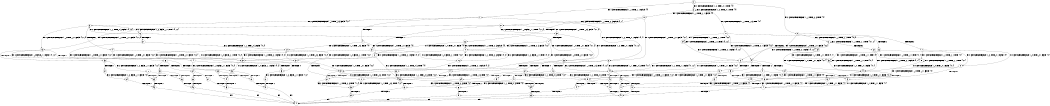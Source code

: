 digraph BCG {
size = "7, 10.5";
center = TRUE;
node [shape = circle];
0 [peripheries = 2];
0 -> 1 [label = "EX !1 !ATOMIC_EXCH_BRANCH (1, +1, TRUE, +1, 1, FALSE) !{0}"];
0 -> 2 [label = "EX !2 !ATOMIC_EXCH_BRANCH (1, +1, TRUE, +0, 3, TRUE) !{0}"];
0 -> 3 [label = "EX !0 !ATOMIC_EXCH_BRANCH (1, +0, TRUE, +0, 1, TRUE) !{0}"];
1 -> 4 [label = "TERMINATE !1"];
1 -> 5 [label = "EX !2 !ATOMIC_EXCH_BRANCH (1, +1, TRUE, +0, 3, FALSE) !{0, 1}"];
1 -> 6 [label = "EX !0 !ATOMIC_EXCH_BRANCH (1, +0, TRUE, +0, 1, FALSE) !{0, 1}"];
2 -> 7 [label = "TERMINATE !2"];
2 -> 8 [label = "EX !1 !ATOMIC_EXCH_BRANCH (1, +1, TRUE, +1, 1, TRUE) !{0, 2}"];
2 -> 9 [label = "EX !0 !ATOMIC_EXCH_BRANCH (1, +0, TRUE, +0, 1, FALSE) !{0, 2}"];
3 -> 10 [label = "EX !1 !ATOMIC_EXCH_BRANCH (1, +1, TRUE, +1, 1, FALSE) !{0}"];
3 -> 11 [label = "EX !2 !ATOMIC_EXCH_BRANCH (1, +1, TRUE, +0, 3, TRUE) !{0}"];
3 -> 3 [label = "EX !0 !ATOMIC_EXCH_BRANCH (1, +0, TRUE, +0, 1, TRUE) !{0}"];
4 -> 12 [label = "EX !2 !ATOMIC_EXCH_BRANCH (1, +1, TRUE, +0, 3, FALSE) !{0}"];
4 -> 13 [label = "EX !0 !ATOMIC_EXCH_BRANCH (1, +0, TRUE, +0, 1, FALSE) !{0}"];
5 -> 14 [label = "TERMINATE !1"];
5 -> 15 [label = "EX !0 !ATOMIC_EXCH_BRANCH (1, +0, TRUE, +0, 1, FALSE) !{0, 1, 2}"];
5 -> 16 [label = "EX !2 !ATOMIC_EXCH_BRANCH (1, +0, FALSE, +1, 1, TRUE) !{0, 1, 2}"];
6 -> 17 [label = "TERMINATE !1"];
6 -> 18 [label = "TERMINATE !0"];
6 -> 19 [label = "EX !2 !ATOMIC_EXCH_BRANCH (1, +1, TRUE, +0, 3, TRUE) !{0, 1}"];
7 -> 20 [label = "EX !1 !ATOMIC_EXCH_BRANCH (1, +1, TRUE, +1, 1, TRUE) !{0}"];
7 -> 21 [label = "EX !0 !ATOMIC_EXCH_BRANCH (1, +0, TRUE, +0, 1, FALSE) !{0}"];
8 -> 22 [label = "TERMINATE !2"];
8 -> 23 [label = "EX !0 !ATOMIC_EXCH_BRANCH (1, +0, TRUE, +0, 1, FALSE) !{0, 1, 2}"];
8 -> 8 [label = "EX !1 !ATOMIC_EXCH_BRANCH (1, +1, TRUE, +1, 1, TRUE) !{0, 1, 2}"];
9 -> 24 [label = "TERMINATE !2"];
9 -> 25 [label = "TERMINATE !0"];
9 -> 19 [label = "EX !1 !ATOMIC_EXCH_BRANCH (1, +1, TRUE, +1, 1, FALSE) !{0, 2}"];
10 -> 26 [label = "TERMINATE !1"];
10 -> 27 [label = "EX !2 !ATOMIC_EXCH_BRANCH (1, +1, TRUE, +0, 3, FALSE) !{0, 1}"];
10 -> 6 [label = "EX !0 !ATOMIC_EXCH_BRANCH (1, +0, TRUE, +0, 1, FALSE) !{0, 1}"];
11 -> 28 [label = "TERMINATE !2"];
11 -> 29 [label = "EX !1 !ATOMIC_EXCH_BRANCH (1, +1, TRUE, +1, 1, TRUE) !{0, 2}"];
11 -> 9 [label = "EX !0 !ATOMIC_EXCH_BRANCH (1, +0, TRUE, +0, 1, FALSE) !{0, 2}"];
12 -> 30 [label = "EX !0 !ATOMIC_EXCH_BRANCH (1, +0, TRUE, +0, 1, FALSE) !{0, 2}"];
12 -> 31 [label = "EX !2 !ATOMIC_EXCH_BRANCH (1, +0, FALSE, +1, 1, TRUE) !{0, 2}"];
13 -> 32 [label = "TERMINATE !0"];
13 -> 33 [label = "EX !2 !ATOMIC_EXCH_BRANCH (1, +1, TRUE, +0, 3, TRUE) !{0}"];
14 -> 30 [label = "EX !0 !ATOMIC_EXCH_BRANCH (1, +0, TRUE, +0, 1, FALSE) !{0, 2}"];
14 -> 31 [label = "EX !2 !ATOMIC_EXCH_BRANCH (1, +0, FALSE, +1, 1, TRUE) !{0, 2}"];
15 -> 34 [label = "TERMINATE !1"];
15 -> 35 [label = "TERMINATE !0"];
15 -> 36 [label = "EX !2 !ATOMIC_EXCH_BRANCH (1, +0, FALSE, +1, 1, FALSE) !{0, 1, 2}"];
16 -> 37 [label = "TERMINATE !1"];
16 -> 38 [label = "EX !0 !ATOMIC_EXCH_BRANCH (1, +0, TRUE, +0, 1, FALSE) !{0, 1, 2}"];
16 -> 5 [label = "EX !2 !ATOMIC_EXCH_BRANCH (1, +1, TRUE, +0, 3, FALSE) !{0, 1, 2}"];
17 -> 32 [label = "TERMINATE !0"];
17 -> 33 [label = "EX !2 !ATOMIC_EXCH_BRANCH (1, +1, TRUE, +0, 3, TRUE) !{0}"];
18 -> 39 [label = "TERMINATE !1"];
18 -> 40 [label = "EX !2 !ATOMIC_EXCH_BRANCH (1, +1, TRUE, +0, 3, TRUE) !{1}"];
19 -> 41 [label = "TERMINATE !1"];
19 -> 42 [label = "TERMINATE !2"];
19 -> 43 [label = "TERMINATE !0"];
20 -> 44 [label = "EX !0 !ATOMIC_EXCH_BRANCH (1, +0, TRUE, +0, 1, FALSE) !{0, 1}"];
20 -> 20 [label = "EX !1 !ATOMIC_EXCH_BRANCH (1, +1, TRUE, +1, 1, TRUE) !{0, 1}"];
21 -> 45 [label = "TERMINATE !0"];
21 -> 46 [label = "EX !1 !ATOMIC_EXCH_BRANCH (1, +1, TRUE, +1, 1, FALSE) !{0}"];
22 -> 44 [label = "EX !0 !ATOMIC_EXCH_BRANCH (1, +0, TRUE, +0, 1, FALSE) !{0, 1}"];
22 -> 20 [label = "EX !1 !ATOMIC_EXCH_BRANCH (1, +1, TRUE, +1, 1, TRUE) !{0, 1}"];
23 -> 47 [label = "TERMINATE !2"];
23 -> 48 [label = "TERMINATE !0"];
23 -> 19 [label = "EX !1 !ATOMIC_EXCH_BRANCH (1, +1, TRUE, +1, 1, FALSE) !{0, 1, 2}"];
24 -> 45 [label = "TERMINATE !0"];
24 -> 46 [label = "EX !1 !ATOMIC_EXCH_BRANCH (1, +1, TRUE, +1, 1, FALSE) !{0}"];
25 -> 49 [label = "TERMINATE !2"];
25 -> 40 [label = "EX !1 !ATOMIC_EXCH_BRANCH (1, +1, TRUE, +1, 1, FALSE) !{1, 2}"];
26 -> 50 [label = "EX !2 !ATOMIC_EXCH_BRANCH (1, +1, TRUE, +0, 3, FALSE) !{0}"];
26 -> 13 [label = "EX !0 !ATOMIC_EXCH_BRANCH (1, +0, TRUE, +0, 1, FALSE) !{0}"];
27 -> 51 [label = "TERMINATE !1"];
27 -> 52 [label = "EX !2 !ATOMIC_EXCH_BRANCH (1, +0, FALSE, +1, 1, TRUE) !{0, 1, 2}"];
27 -> 15 [label = "EX !0 !ATOMIC_EXCH_BRANCH (1, +0, TRUE, +0, 1, FALSE) !{0, 1, 2}"];
28 -> 53 [label = "EX !1 !ATOMIC_EXCH_BRANCH (1, +1, TRUE, +1, 1, TRUE) !{0}"];
28 -> 21 [label = "EX !0 !ATOMIC_EXCH_BRANCH (1, +0, TRUE, +0, 1, FALSE) !{0}"];
29 -> 54 [label = "TERMINATE !2"];
29 -> 29 [label = "EX !1 !ATOMIC_EXCH_BRANCH (1, +1, TRUE, +1, 1, TRUE) !{0, 1, 2}"];
29 -> 23 [label = "EX !0 !ATOMIC_EXCH_BRANCH (1, +0, TRUE, +0, 1, FALSE) !{0, 1, 2}"];
30 -> 55 [label = "TERMINATE !0"];
30 -> 56 [label = "EX !2 !ATOMIC_EXCH_BRANCH (1, +0, FALSE, +1, 1, FALSE) !{0, 2}"];
31 -> 57 [label = "EX !0 !ATOMIC_EXCH_BRANCH (1, +0, TRUE, +0, 1, FALSE) !{0, 2}"];
31 -> 12 [label = "EX !2 !ATOMIC_EXCH_BRANCH (1, +1, TRUE, +0, 3, FALSE) !{0, 2}"];
32 -> 58 [label = "EX !2 !ATOMIC_EXCH_BRANCH (1, +1, TRUE, +0, 3, TRUE) !{1, 2}"];
33 -> 59 [label = "TERMINATE !2"];
33 -> 60 [label = "TERMINATE !0"];
34 -> 55 [label = "TERMINATE !0"];
34 -> 56 [label = "EX !2 !ATOMIC_EXCH_BRANCH (1, +0, FALSE, +1, 1, FALSE) !{0, 2}"];
35 -> 61 [label = "TERMINATE !1"];
35 -> 62 [label = "EX !2 !ATOMIC_EXCH_BRANCH (1, +0, FALSE, +1, 1, FALSE) !{1, 2}"];
36 -> 63 [label = "TERMINATE !1"];
36 -> 64 [label = "TERMINATE !2"];
36 -> 65 [label = "TERMINATE !0"];
37 -> 57 [label = "EX !0 !ATOMIC_EXCH_BRANCH (1, +0, TRUE, +0, 1, FALSE) !{0, 2}"];
37 -> 12 [label = "EX !2 !ATOMIC_EXCH_BRANCH (1, +1, TRUE, +0, 3, FALSE) !{0, 2}"];
38 -> 66 [label = "TERMINATE !1"];
38 -> 67 [label = "TERMINATE !0"];
38 -> 19 [label = "EX !2 !ATOMIC_EXCH_BRANCH (1, +1, TRUE, +0, 3, TRUE) !{0, 1, 2}"];
39 -> 68 [label = "EX !2 !ATOMIC_EXCH_BRANCH (1, +1, TRUE, +0, 3, TRUE) !{2}"];
40 -> 69 [label = "TERMINATE !1"];
40 -> 70 [label = "TERMINATE !2"];
41 -> 59 [label = "TERMINATE !2"];
41 -> 60 [label = "TERMINATE !0"];
42 -> 71 [label = "TERMINATE !1"];
42 -> 72 [label = "TERMINATE !0"];
43 -> 69 [label = "TERMINATE !1"];
43 -> 70 [label = "TERMINATE !2"];
44 -> 73 [label = "TERMINATE !0"];
44 -> 46 [label = "EX !1 !ATOMIC_EXCH_BRANCH (1, +1, TRUE, +1, 1, FALSE) !{0, 1}"];
45 -> 74 [label = "EX !1 !ATOMIC_EXCH_BRANCH (1, +1, TRUE, +1, 1, FALSE) !{1}"];
46 -> 71 [label = "TERMINATE !1"];
46 -> 72 [label = "TERMINATE !0"];
47 -> 73 [label = "TERMINATE !0"];
47 -> 46 [label = "EX !1 !ATOMIC_EXCH_BRANCH (1, +1, TRUE, +1, 1, FALSE) !{0, 1}"];
48 -> 75 [label = "TERMINATE !2"];
48 -> 40 [label = "EX !1 !ATOMIC_EXCH_BRANCH (1, +1, TRUE, +1, 1, FALSE) !{1, 2}"];
49 -> 74 [label = "EX !1 !ATOMIC_EXCH_BRANCH (1, +1, TRUE, +1, 1, FALSE) !{1}"];
50 -> 76 [label = "EX !2 !ATOMIC_EXCH_BRANCH (1, +0, FALSE, +1, 1, TRUE) !{0, 2}"];
50 -> 30 [label = "EX !0 !ATOMIC_EXCH_BRANCH (1, +0, TRUE, +0, 1, FALSE) !{0, 2}"];
51 -> 76 [label = "EX !2 !ATOMIC_EXCH_BRANCH (1, +0, FALSE, +1, 1, TRUE) !{0, 2}"];
51 -> 30 [label = "EX !0 !ATOMIC_EXCH_BRANCH (1, +0, TRUE, +0, 1, FALSE) !{0, 2}"];
52 -> 77 [label = "TERMINATE !1"];
52 -> 27 [label = "EX !2 !ATOMIC_EXCH_BRANCH (1, +1, TRUE, +0, 3, FALSE) !{0, 1, 2}"];
52 -> 38 [label = "EX !0 !ATOMIC_EXCH_BRANCH (1, +0, TRUE, +0, 1, FALSE) !{0, 1, 2}"];
53 -> 53 [label = "EX !1 !ATOMIC_EXCH_BRANCH (1, +1, TRUE, +1, 1, TRUE) !{0, 1}"];
53 -> 44 [label = "EX !0 !ATOMIC_EXCH_BRANCH (1, +0, TRUE, +0, 1, FALSE) !{0, 1}"];
54 -> 53 [label = "EX !1 !ATOMIC_EXCH_BRANCH (1, +1, TRUE, +1, 1, TRUE) !{0, 1}"];
54 -> 44 [label = "EX !0 !ATOMIC_EXCH_BRANCH (1, +0, TRUE, +0, 1, FALSE) !{0, 1}"];
55 -> 78 [label = "EX !2 !ATOMIC_EXCH_BRANCH (1, +0, FALSE, +1, 1, FALSE) !{1, 2}"];
56 -> 79 [label = "TERMINATE !2"];
56 -> 80 [label = "TERMINATE !0"];
57 -> 81 [label = "TERMINATE !0"];
57 -> 33 [label = "EX !2 !ATOMIC_EXCH_BRANCH (1, +1, TRUE, +0, 3, TRUE) !{0, 2}"];
58 -> 82 [label = "TERMINATE !2"];
59 -> 83 [label = "TERMINATE !0"];
60 -> 82 [label = "TERMINATE !2"];
61 -> 84 [label = "EX !2 !ATOMIC_EXCH_BRANCH (1, +0, FALSE, +1, 1, FALSE) !{2}"];
62 -> 85 [label = "TERMINATE !1"];
62 -> 86 [label = "TERMINATE !2"];
63 -> 79 [label = "TERMINATE !2"];
63 -> 80 [label = "TERMINATE !0"];
64 -> 87 [label = "TERMINATE !1"];
64 -> 88 [label = "TERMINATE !0"];
65 -> 85 [label = "TERMINATE !1"];
65 -> 86 [label = "TERMINATE !2"];
66 -> 81 [label = "TERMINATE !0"];
66 -> 33 [label = "EX !2 !ATOMIC_EXCH_BRANCH (1, +1, TRUE, +0, 3, TRUE) !{0, 2}"];
67 -> 89 [label = "TERMINATE !1"];
67 -> 40 [label = "EX !2 !ATOMIC_EXCH_BRANCH (1, +1, TRUE, +0, 3, TRUE) !{1, 2}"];
68 -> 90 [label = "TERMINATE !2"];
69 -> 90 [label = "TERMINATE !2"];
70 -> 91 [label = "TERMINATE !1"];
71 -> 83 [label = "TERMINATE !0"];
72 -> 91 [label = "TERMINATE !1"];
73 -> 74 [label = "EX !1 !ATOMIC_EXCH_BRANCH (1, +1, TRUE, +1, 1, FALSE) !{1}"];
74 -> 91 [label = "TERMINATE !1"];
75 -> 74 [label = "EX !1 !ATOMIC_EXCH_BRANCH (1, +1, TRUE, +1, 1, FALSE) !{1}"];
76 -> 50 [label = "EX !2 !ATOMIC_EXCH_BRANCH (1, +1, TRUE, +0, 3, FALSE) !{0, 2}"];
76 -> 57 [label = "EX !0 !ATOMIC_EXCH_BRANCH (1, +0, TRUE, +0, 1, FALSE) !{0, 2}"];
77 -> 50 [label = "EX !2 !ATOMIC_EXCH_BRANCH (1, +1, TRUE, +0, 3, FALSE) !{0, 2}"];
77 -> 57 [label = "EX !0 !ATOMIC_EXCH_BRANCH (1, +0, TRUE, +0, 1, FALSE) !{0, 2}"];
78 -> 92 [label = "TERMINATE !2"];
79 -> 93 [label = "TERMINATE !0"];
80 -> 92 [label = "TERMINATE !2"];
81 -> 58 [label = "EX !2 !ATOMIC_EXCH_BRANCH (1, +1, TRUE, +0, 3, TRUE) !{1, 2}"];
82 -> 94 [label = "exit"];
83 -> 94 [label = "exit"];
84 -> 95 [label = "TERMINATE !2"];
85 -> 95 [label = "TERMINATE !2"];
86 -> 96 [label = "TERMINATE !1"];
87 -> 93 [label = "TERMINATE !0"];
88 -> 96 [label = "TERMINATE !1"];
89 -> 68 [label = "EX !2 !ATOMIC_EXCH_BRANCH (1, +1, TRUE, +0, 3, TRUE) !{2}"];
90 -> 94 [label = "exit"];
91 -> 94 [label = "exit"];
92 -> 94 [label = "exit"];
93 -> 94 [label = "exit"];
95 -> 94 [label = "exit"];
96 -> 94 [label = "exit"];
}
